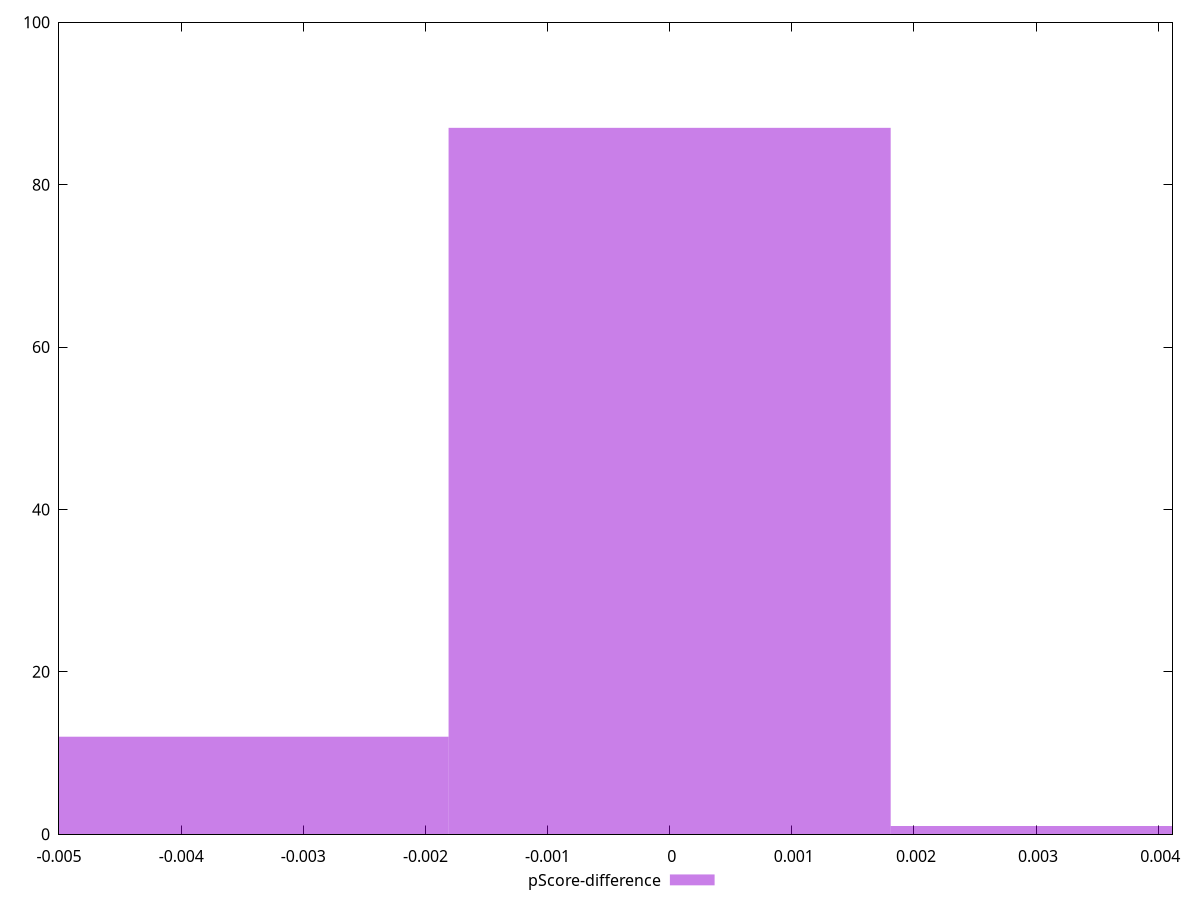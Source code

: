 reset

$pScoreDifference <<EOF
-0.0036200888483186883 12
0 87
0.0036200888483186883 1
EOF

set key outside below
set boxwidth 0.0036200888483186883
set xrange [-0.0050000000000000044:0.004117647058823559]
set yrange [0:100]
set trange [0:100]
set style fill transparent solid 0.5 noborder
set terminal svg size 640, 490 enhanced background rgb 'white'
set output "reports/report_00027_2021-02-24T12-40-31.850Z/unminified-javascript/samples/music/pScore-difference/histogram.svg"

plot $pScoreDifference title "pScore-difference" with boxes

reset
